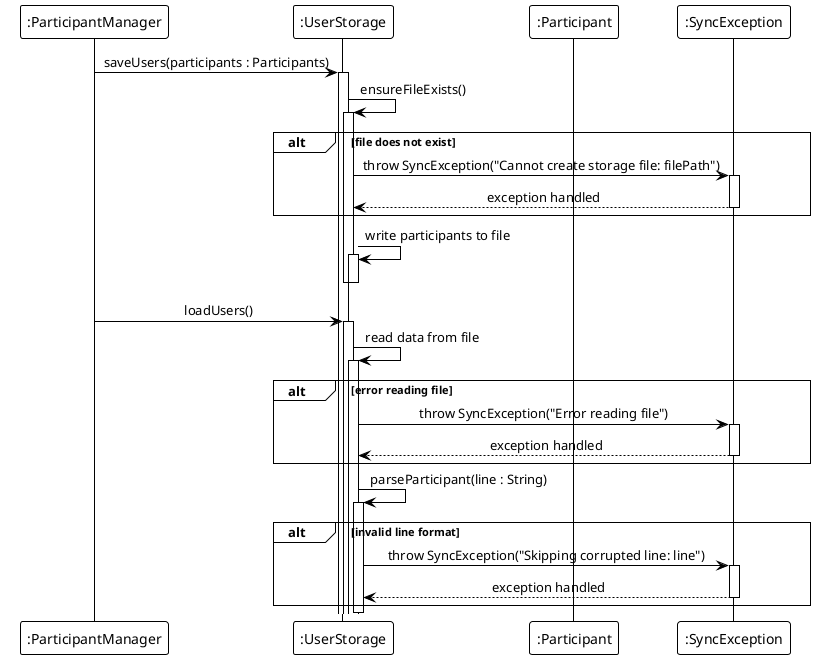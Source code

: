 @startuml
!theme plain
skinparam sequenceMessageAlign center
skinparam responseMessageBelowArrow true

participant ":ParticipantManager" as ParticipantManager
participant ":UserStorage" as UserStorage
participant ":Participant" as Participant
participant ":SyncException" as SyncException

ParticipantManager -> UserStorage : saveUsers(participants : Participants)
activate UserStorage

UserStorage -> UserStorage : ensureFileExists()
activate UserStorage

alt file does not exist
    UserStorage -> SyncException : throw SyncException("Cannot create storage file: filePath")
    activate SyncException
    SyncException --> UserStorage : exception handled
    deactivate SyncException
end

UserStorage -> UserStorage : write participants to file
activate UserStorage
deactivate UserStorage

deactivate UserStorage

ParticipantManager -> UserStorage : loadUsers()
activate UserStorage

UserStorage -> UserStorage : read data from file
activate UserStorage

alt error reading file
    UserStorage -> SyncException : throw SyncException("Error reading file")
    activate SyncException
    SyncException --> UserStorage : exception handled
    deactivate SyncException
end

UserStorage -> UserStorage : parseParticipant(line : String)
activate UserStorage

alt invalid line format
    UserStorage -> SyncException : throw SyncException("Skipping corrupted line: line")
    activate SyncException
    SyncException --> UserStorage : exception handled
    deactivate SyncException
end

deactivate UserStorage

@enduml
